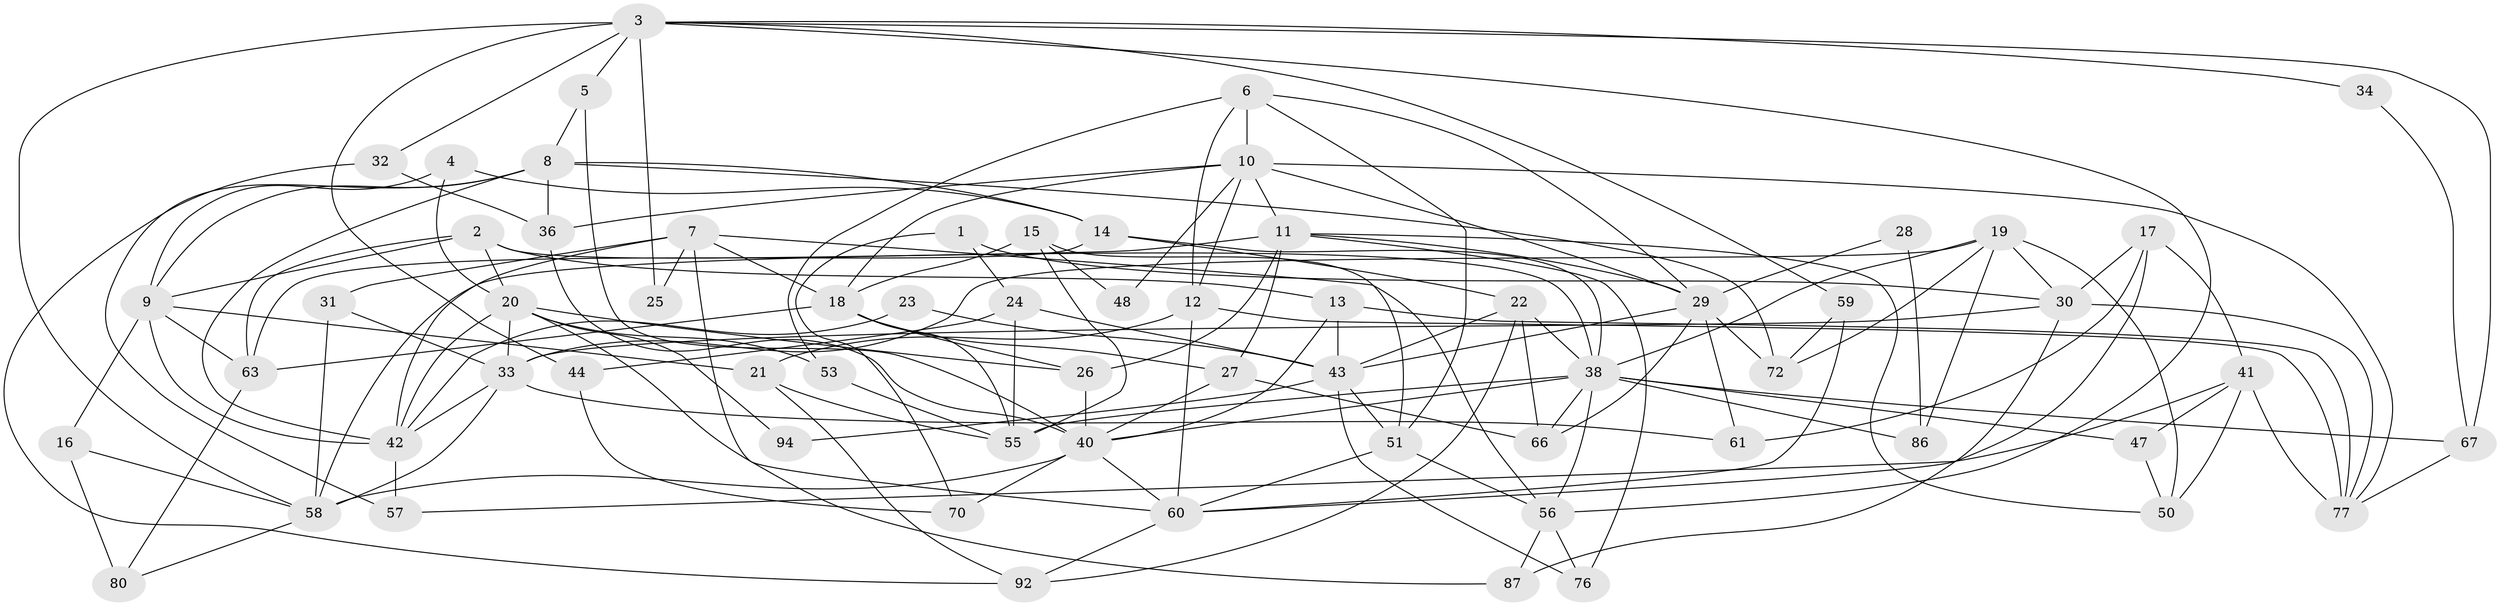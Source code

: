// original degree distribution, {3: 0.2765957446808511, 5: 0.1702127659574468, 6: 0.09574468085106383, 7: 0.06382978723404255, 4: 0.2553191489361702, 2: 0.13829787234042554}
// Generated by graph-tools (version 1.1) at 2025/11/02/27/25 16:11:24]
// undirected, 65 vertices, 154 edges
graph export_dot {
graph [start="1"]
  node [color=gray90,style=filled];
  1;
  2;
  3 [super="+49"];
  4;
  5;
  6;
  7;
  8 [super="+46"];
  9 [super="+62"];
  10 [super="+35"];
  11 [super="+64"];
  12 [super="+74"];
  13;
  14 [super="+79"];
  15;
  16;
  17;
  18 [super="+37"];
  19;
  20 [super="+68"];
  21 [super="+52"];
  22;
  23;
  24;
  25;
  26;
  27;
  28;
  29 [super="+39"];
  30 [super="+84"];
  31 [super="+69"];
  32;
  33 [super="+54"];
  34;
  36 [super="+73"];
  38 [super="+82"];
  40 [super="+83"];
  41 [super="+45"];
  42 [super="+71"];
  43 [super="+88"];
  44;
  47;
  48;
  50;
  51;
  53;
  55 [super="+75"];
  56 [super="+91"];
  57 [super="+65"];
  58 [super="+81"];
  59;
  60 [super="+89"];
  61;
  63 [super="+93"];
  66 [super="+78"];
  67;
  70;
  72 [super="+85"];
  76;
  77 [super="+90"];
  80;
  86;
  87;
  92;
  94;
  1 -- 24;
  1 -- 30;
  1 -- 70;
  2 -- 13;
  2 -- 9;
  2 -- 38;
  2 -- 63;
  2 -- 20;
  3 -- 5;
  3 -- 44;
  3 -- 59;
  3 -- 58;
  3 -- 32;
  3 -- 34;
  3 -- 67;
  3 -- 25;
  3 -- 56;
  4 -- 9;
  4 -- 14;
  4 -- 20;
  5 -- 8;
  5 -- 40;
  6 -- 53;
  6 -- 51;
  6 -- 10;
  6 -- 29;
  6 -- 12;
  7 -- 25;
  7 -- 31;
  7 -- 60;
  7 -- 56;
  7 -- 18;
  7 -- 42;
  8 -- 9;
  8 -- 42;
  8 -- 57;
  8 -- 14;
  8 -- 72;
  8 -- 36;
  9 -- 16;
  9 -- 42 [weight=2];
  9 -- 63;
  9 -- 21;
  10 -- 77;
  10 -- 11;
  10 -- 29;
  10 -- 48;
  10 -- 18;
  10 -- 36;
  10 -- 12;
  11 -- 76;
  11 -- 29;
  11 -- 50;
  11 -- 26;
  11 -- 27;
  11 -- 58 [weight=2];
  12 -- 21;
  12 -- 77;
  12 -- 60;
  13 -- 77;
  13 -- 40;
  13 -- 43;
  14 -- 22;
  14 -- 38;
  14 -- 63;
  15 -- 51;
  15 -- 18;
  15 -- 48;
  15 -- 55;
  16 -- 80;
  16 -- 58;
  17 -- 61;
  17 -- 60;
  17 -- 30;
  17 -- 41;
  18 -- 27;
  18 -- 55;
  18 -- 26;
  18 -- 63;
  19 -- 30;
  19 -- 33;
  19 -- 50;
  19 -- 86;
  19 -- 38;
  19 -- 72;
  20 -- 33;
  20 -- 26;
  20 -- 53;
  20 -- 94;
  20 -- 87;
  20 -- 42;
  21 -- 92;
  21 -- 55;
  22 -- 92;
  22 -- 66;
  22 -- 38;
  22 -- 43;
  23 -- 42;
  23 -- 43;
  24 -- 44;
  24 -- 55;
  24 -- 43;
  26 -- 40;
  27 -- 40;
  27 -- 66;
  28 -- 86;
  28 -- 29;
  29 -- 66;
  29 -- 61;
  29 -- 72;
  29 -- 43;
  30 -- 33;
  30 -- 77;
  30 -- 87;
  31 -- 33;
  31 -- 58;
  32 -- 92;
  32 -- 36;
  33 -- 58;
  33 -- 61;
  33 -- 42;
  34 -- 67;
  36 -- 40;
  38 -- 47;
  38 -- 67;
  38 -- 86;
  38 -- 40;
  38 -- 66;
  38 -- 55;
  38 -- 56;
  40 -- 70;
  40 -- 58;
  40 -- 60;
  41 -- 47;
  41 -- 50;
  41 -- 57;
  41 -- 77 [weight=2];
  42 -- 57;
  43 -- 51;
  43 -- 76;
  43 -- 94;
  44 -- 70;
  47 -- 50;
  51 -- 56;
  51 -- 60;
  53 -- 55;
  56 -- 87;
  56 -- 76;
  58 -- 80;
  59 -- 60;
  59 -- 72;
  60 -- 92;
  63 -- 80;
  67 -- 77;
}
